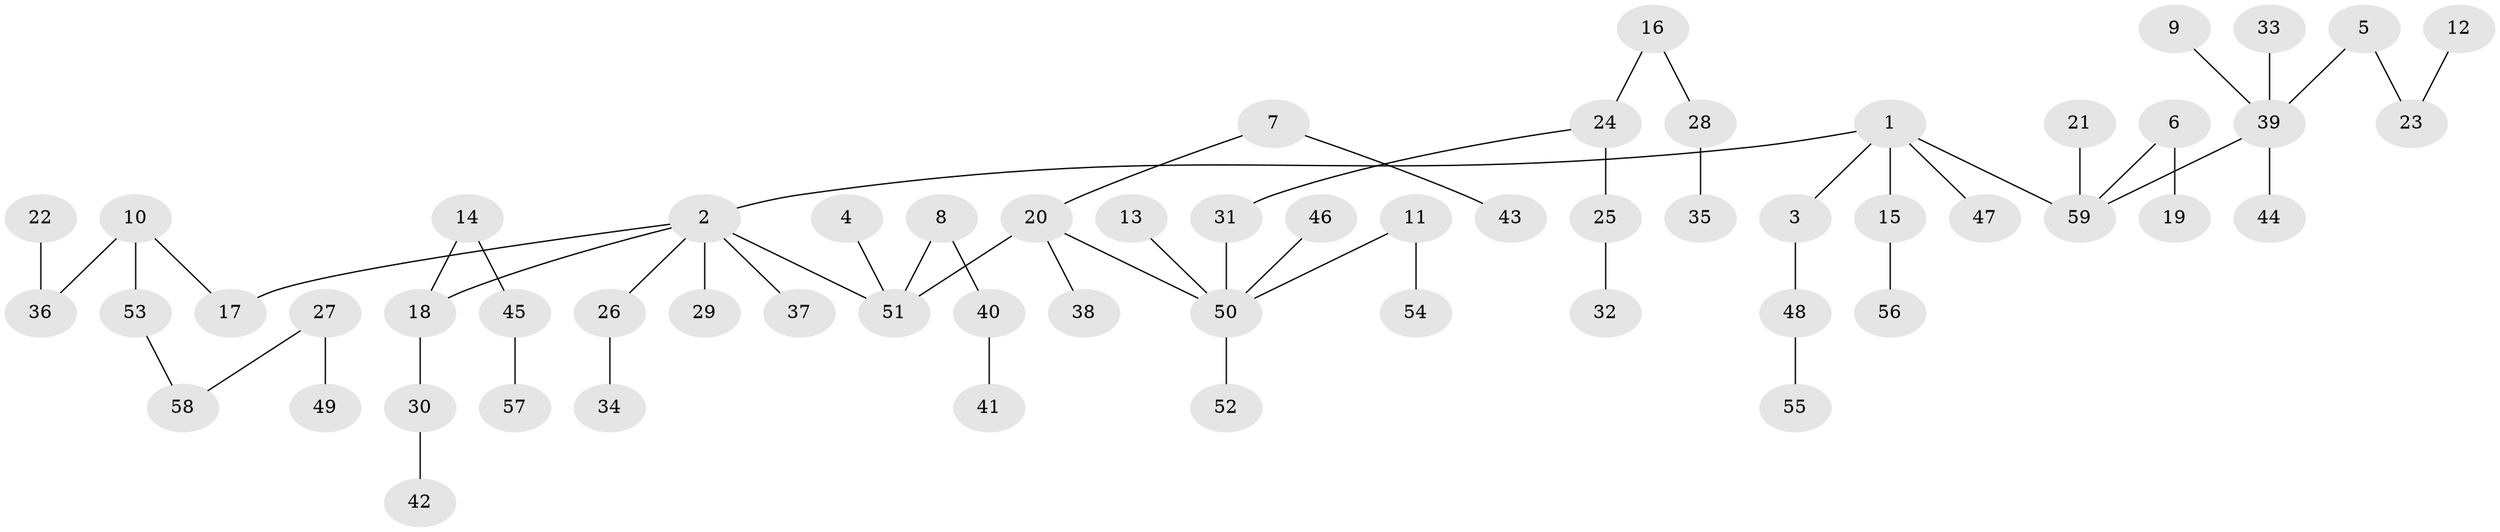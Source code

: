 // original degree distribution, {5: 0.017094017094017096, 6: 0.03418803418803419, 2: 0.3418803418803419, 3: 0.13675213675213677, 4: 0.02564102564102564, 1: 0.4358974358974359, 7: 0.008547008547008548}
// Generated by graph-tools (version 1.1) at 2025/02/03/09/25 03:02:30]
// undirected, 59 vertices, 58 edges
graph export_dot {
graph [start="1"]
  node [color=gray90,style=filled];
  1;
  2;
  3;
  4;
  5;
  6;
  7;
  8;
  9;
  10;
  11;
  12;
  13;
  14;
  15;
  16;
  17;
  18;
  19;
  20;
  21;
  22;
  23;
  24;
  25;
  26;
  27;
  28;
  29;
  30;
  31;
  32;
  33;
  34;
  35;
  36;
  37;
  38;
  39;
  40;
  41;
  42;
  43;
  44;
  45;
  46;
  47;
  48;
  49;
  50;
  51;
  52;
  53;
  54;
  55;
  56;
  57;
  58;
  59;
  1 -- 2 [weight=1.0];
  1 -- 3 [weight=1.0];
  1 -- 15 [weight=1.0];
  1 -- 47 [weight=1.0];
  1 -- 59 [weight=1.0];
  2 -- 17 [weight=1.0];
  2 -- 18 [weight=1.0];
  2 -- 26 [weight=1.0];
  2 -- 29 [weight=1.0];
  2 -- 37 [weight=1.0];
  2 -- 51 [weight=1.0];
  3 -- 48 [weight=1.0];
  4 -- 51 [weight=1.0];
  5 -- 23 [weight=1.0];
  5 -- 39 [weight=1.0];
  6 -- 19 [weight=1.0];
  6 -- 59 [weight=1.0];
  7 -- 20 [weight=1.0];
  7 -- 43 [weight=1.0];
  8 -- 40 [weight=1.0];
  8 -- 51 [weight=1.0];
  9 -- 39 [weight=1.0];
  10 -- 17 [weight=1.0];
  10 -- 36 [weight=1.0];
  10 -- 53 [weight=1.0];
  11 -- 50 [weight=1.0];
  11 -- 54 [weight=1.0];
  12 -- 23 [weight=1.0];
  13 -- 50 [weight=1.0];
  14 -- 18 [weight=1.0];
  14 -- 45 [weight=1.0];
  15 -- 56 [weight=1.0];
  16 -- 24 [weight=1.0];
  16 -- 28 [weight=1.0];
  18 -- 30 [weight=1.0];
  20 -- 38 [weight=1.0];
  20 -- 50 [weight=1.0];
  20 -- 51 [weight=1.0];
  21 -- 59 [weight=1.0];
  22 -- 36 [weight=1.0];
  24 -- 25 [weight=1.0];
  24 -- 31 [weight=1.0];
  25 -- 32 [weight=1.0];
  26 -- 34 [weight=1.0];
  27 -- 49 [weight=1.0];
  27 -- 58 [weight=1.0];
  28 -- 35 [weight=1.0];
  30 -- 42 [weight=1.0];
  31 -- 50 [weight=1.0];
  33 -- 39 [weight=1.0];
  39 -- 44 [weight=1.0];
  39 -- 59 [weight=1.0];
  40 -- 41 [weight=1.0];
  45 -- 57 [weight=1.0];
  46 -- 50 [weight=1.0];
  48 -- 55 [weight=1.0];
  50 -- 52 [weight=1.0];
  53 -- 58 [weight=1.0];
}
